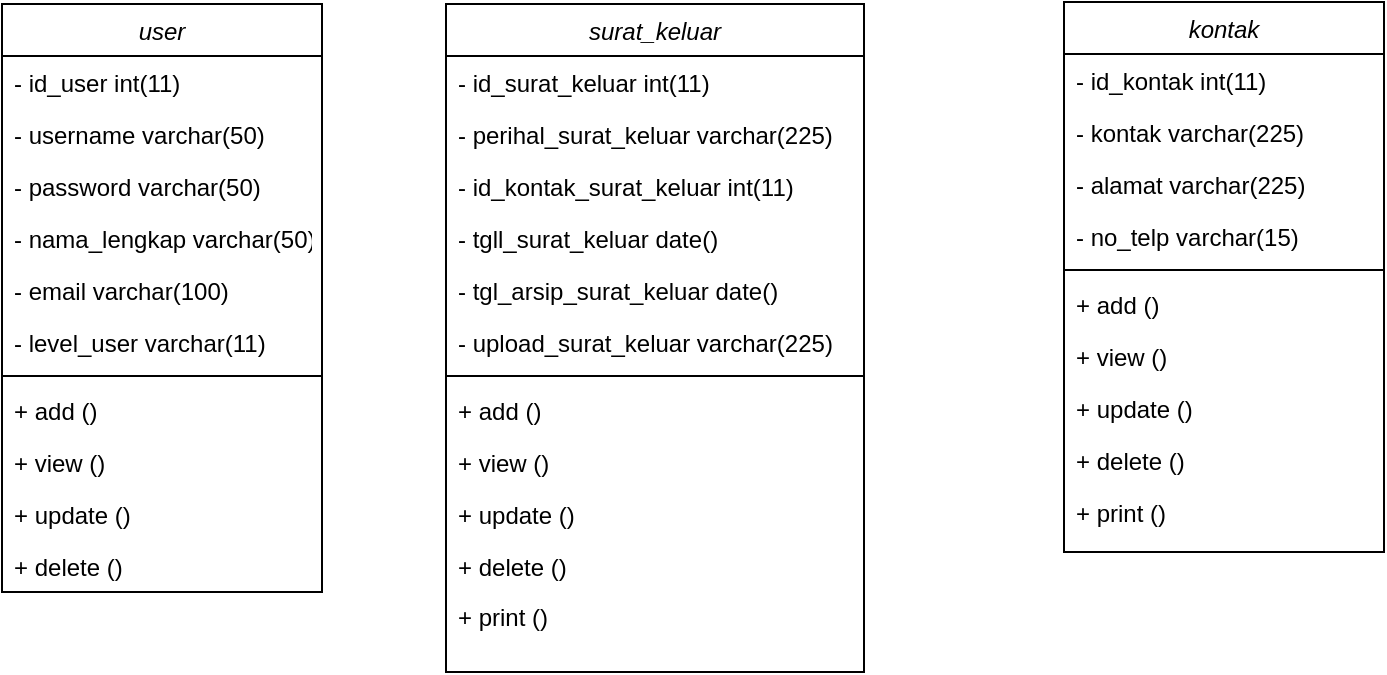 <mxfile version="22.0.8" type="github">
  <diagram id="C5RBs43oDa-KdzZeNtuy" name="Page-1">
    <mxGraphModel dx="1563" dy="756" grid="1" gridSize="10" guides="1" tooltips="1" connect="1" arrows="1" fold="1" page="1" pageScale="1" pageWidth="1169" pageHeight="827" math="0" shadow="0">
      <root>
        <mxCell id="WIyWlLk6GJQsqaUBKTNV-0" />
        <mxCell id="WIyWlLk6GJQsqaUBKTNV-1" parent="WIyWlLk6GJQsqaUBKTNV-0" />
        <mxCell id="7zTR-X2xP12r-fFkZYNF-0" value="user" style="swimlane;fontStyle=2;align=center;verticalAlign=top;childLayout=stackLayout;horizontal=1;startSize=26;horizontalStack=0;resizeParent=1;resizeLast=0;collapsible=1;marginBottom=0;rounded=0;shadow=0;strokeWidth=1;" vertex="1" parent="WIyWlLk6GJQsqaUBKTNV-1">
          <mxGeometry x="42" y="106" width="160" height="294" as="geometry">
            <mxRectangle x="230" y="140" width="160" height="26" as="alternateBounds" />
          </mxGeometry>
        </mxCell>
        <mxCell id="7zTR-X2xP12r-fFkZYNF-1" value="- id_user int(11)&#xa;" style="text;align=left;verticalAlign=top;spacingLeft=4;spacingRight=4;overflow=hidden;rotatable=0;points=[[0,0.5],[1,0.5]];portConstraint=eastwest;" vertex="1" parent="7zTR-X2xP12r-fFkZYNF-0">
          <mxGeometry y="26" width="160" height="26" as="geometry" />
        </mxCell>
        <mxCell id="7zTR-X2xP12r-fFkZYNF-2" value="- username varchar(50)" style="text;align=left;verticalAlign=top;spacingLeft=4;spacingRight=4;overflow=hidden;rotatable=0;points=[[0,0.5],[1,0.5]];portConstraint=eastwest;rounded=0;shadow=0;html=0;" vertex="1" parent="7zTR-X2xP12r-fFkZYNF-0">
          <mxGeometry y="52" width="160" height="26" as="geometry" />
        </mxCell>
        <mxCell id="7zTR-X2xP12r-fFkZYNF-3" value="- password varchar(50)" style="text;align=left;verticalAlign=top;spacingLeft=4;spacingRight=4;overflow=hidden;rotatable=0;points=[[0,0.5],[1,0.5]];portConstraint=eastwest;rounded=0;shadow=0;html=0;" vertex="1" parent="7zTR-X2xP12r-fFkZYNF-0">
          <mxGeometry y="78" width="160" height="26" as="geometry" />
        </mxCell>
        <mxCell id="7zTR-X2xP12r-fFkZYNF-6" value="- nama_lengkap varchar(50)" style="text;align=left;verticalAlign=top;spacingLeft=4;spacingRight=4;overflow=hidden;rotatable=0;points=[[0,0.5],[1,0.5]];portConstraint=eastwest;rounded=0;shadow=0;html=0;" vertex="1" parent="7zTR-X2xP12r-fFkZYNF-0">
          <mxGeometry y="104" width="160" height="26" as="geometry" />
        </mxCell>
        <mxCell id="7zTR-X2xP12r-fFkZYNF-7" value="- email varchar(100)" style="text;align=left;verticalAlign=top;spacingLeft=4;spacingRight=4;overflow=hidden;rotatable=0;points=[[0,0.5],[1,0.5]];portConstraint=eastwest;rounded=0;shadow=0;html=0;" vertex="1" parent="7zTR-X2xP12r-fFkZYNF-0">
          <mxGeometry y="130" width="160" height="26" as="geometry" />
        </mxCell>
        <mxCell id="7zTR-X2xP12r-fFkZYNF-8" value="- level_user varchar(11)" style="text;align=left;verticalAlign=top;spacingLeft=4;spacingRight=4;overflow=hidden;rotatable=0;points=[[0,0.5],[1,0.5]];portConstraint=eastwest;rounded=0;shadow=0;html=0;" vertex="1" parent="7zTR-X2xP12r-fFkZYNF-0">
          <mxGeometry y="156" width="160" height="26" as="geometry" />
        </mxCell>
        <mxCell id="7zTR-X2xP12r-fFkZYNF-4" value="" style="line;html=1;strokeWidth=1;align=left;verticalAlign=middle;spacingTop=-1;spacingLeft=3;spacingRight=3;rotatable=0;labelPosition=right;points=[];portConstraint=eastwest;" vertex="1" parent="7zTR-X2xP12r-fFkZYNF-0">
          <mxGeometry y="182" width="160" height="8" as="geometry" />
        </mxCell>
        <mxCell id="7zTR-X2xP12r-fFkZYNF-5" value="+ add ()&#xa;" style="text;align=left;verticalAlign=top;spacingLeft=4;spacingRight=4;overflow=hidden;rotatable=0;points=[[0,0.5],[1,0.5]];portConstraint=eastwest;" vertex="1" parent="7zTR-X2xP12r-fFkZYNF-0">
          <mxGeometry y="190" width="160" height="26" as="geometry" />
        </mxCell>
        <mxCell id="7zTR-X2xP12r-fFkZYNF-11" value="+ view ()&#xa;" style="text;align=left;verticalAlign=top;spacingLeft=4;spacingRight=4;overflow=hidden;rotatable=0;points=[[0,0.5],[1,0.5]];portConstraint=eastwest;" vertex="1" parent="7zTR-X2xP12r-fFkZYNF-0">
          <mxGeometry y="216" width="160" height="26" as="geometry" />
        </mxCell>
        <mxCell id="7zTR-X2xP12r-fFkZYNF-13" value="+ update ()&#xa;" style="text;align=left;verticalAlign=top;spacingLeft=4;spacingRight=4;overflow=hidden;rotatable=0;points=[[0,0.5],[1,0.5]];portConstraint=eastwest;" vertex="1" parent="7zTR-X2xP12r-fFkZYNF-0">
          <mxGeometry y="242" width="160" height="26" as="geometry" />
        </mxCell>
        <mxCell id="7zTR-X2xP12r-fFkZYNF-14" value="+ delete ()&#xa;" style="text;align=left;verticalAlign=top;spacingLeft=4;spacingRight=4;overflow=hidden;rotatable=0;points=[[0,0.5],[1,0.5]];portConstraint=eastwest;" vertex="1" parent="7zTR-X2xP12r-fFkZYNF-0">
          <mxGeometry y="268" width="160" height="26" as="geometry" />
        </mxCell>
        <mxCell id="7zTR-X2xP12r-fFkZYNF-39" value="surat_keluar" style="swimlane;fontStyle=2;align=center;verticalAlign=top;childLayout=stackLayout;horizontal=1;startSize=26;horizontalStack=0;resizeParent=1;resizeLast=0;collapsible=1;marginBottom=0;rounded=0;shadow=0;strokeWidth=1;" vertex="1" parent="WIyWlLk6GJQsqaUBKTNV-1">
          <mxGeometry x="264" y="106" width="209" height="334" as="geometry">
            <mxRectangle x="230" y="140" width="160" height="26" as="alternateBounds" />
          </mxGeometry>
        </mxCell>
        <mxCell id="7zTR-X2xP12r-fFkZYNF-40" value="- id_surat_keluar int(11)&#xa;" style="text;align=left;verticalAlign=top;spacingLeft=4;spacingRight=4;overflow=hidden;rotatable=0;points=[[0,0.5],[1,0.5]];portConstraint=eastwest;" vertex="1" parent="7zTR-X2xP12r-fFkZYNF-39">
          <mxGeometry y="26" width="209" height="26" as="geometry" />
        </mxCell>
        <mxCell id="7zTR-X2xP12r-fFkZYNF-41" value="- perihal_surat_keluar varchar(225)" style="text;align=left;verticalAlign=top;spacingLeft=4;spacingRight=4;overflow=hidden;rotatable=0;points=[[0,0.5],[1,0.5]];portConstraint=eastwest;rounded=0;shadow=0;html=0;" vertex="1" parent="7zTR-X2xP12r-fFkZYNF-39">
          <mxGeometry y="52" width="209" height="26" as="geometry" />
        </mxCell>
        <mxCell id="7zTR-X2xP12r-fFkZYNF-42" value="- id_kontak_surat_keluar int(11)" style="text;align=left;verticalAlign=top;spacingLeft=4;spacingRight=4;overflow=hidden;rotatable=0;points=[[0,0.5],[1,0.5]];portConstraint=eastwest;rounded=0;shadow=0;html=0;" vertex="1" parent="7zTR-X2xP12r-fFkZYNF-39">
          <mxGeometry y="78" width="209" height="26" as="geometry" />
        </mxCell>
        <mxCell id="7zTR-X2xP12r-fFkZYNF-43" value="- tgll_surat_keluar date()" style="text;align=left;verticalAlign=top;spacingLeft=4;spacingRight=4;overflow=hidden;rotatable=0;points=[[0,0.5],[1,0.5]];portConstraint=eastwest;rounded=0;shadow=0;html=0;" vertex="1" parent="7zTR-X2xP12r-fFkZYNF-39">
          <mxGeometry y="104" width="209" height="26" as="geometry" />
        </mxCell>
        <mxCell id="7zTR-X2xP12r-fFkZYNF-44" value="- tgl_arsip_surat_keluar date()" style="text;align=left;verticalAlign=top;spacingLeft=4;spacingRight=4;overflow=hidden;rotatable=0;points=[[0,0.5],[1,0.5]];portConstraint=eastwest;rounded=0;shadow=0;html=0;" vertex="1" parent="7zTR-X2xP12r-fFkZYNF-39">
          <mxGeometry y="130" width="209" height="26" as="geometry" />
        </mxCell>
        <mxCell id="7zTR-X2xP12r-fFkZYNF-45" value="- upload_surat_keluar varchar(225)" style="text;align=left;verticalAlign=top;spacingLeft=4;spacingRight=4;overflow=hidden;rotatable=0;points=[[0,0.5],[1,0.5]];portConstraint=eastwest;rounded=0;shadow=0;html=0;" vertex="1" parent="7zTR-X2xP12r-fFkZYNF-39">
          <mxGeometry y="156" width="209" height="26" as="geometry" />
        </mxCell>
        <mxCell id="7zTR-X2xP12r-fFkZYNF-46" value="" style="line;html=1;strokeWidth=1;align=left;verticalAlign=middle;spacingTop=-1;spacingLeft=3;spacingRight=3;rotatable=0;labelPosition=right;points=[];portConstraint=eastwest;" vertex="1" parent="7zTR-X2xP12r-fFkZYNF-39">
          <mxGeometry y="182" width="209" height="8" as="geometry" />
        </mxCell>
        <mxCell id="7zTR-X2xP12r-fFkZYNF-47" value="+ add ()&#xa;" style="text;align=left;verticalAlign=top;spacingLeft=4;spacingRight=4;overflow=hidden;rotatable=0;points=[[0,0.5],[1,0.5]];portConstraint=eastwest;" vertex="1" parent="7zTR-X2xP12r-fFkZYNF-39">
          <mxGeometry y="190" width="209" height="26" as="geometry" />
        </mxCell>
        <mxCell id="7zTR-X2xP12r-fFkZYNF-48" value="+ view ()&#xa;" style="text;align=left;verticalAlign=top;spacingLeft=4;spacingRight=4;overflow=hidden;rotatable=0;points=[[0,0.5],[1,0.5]];portConstraint=eastwest;" vertex="1" parent="7zTR-X2xP12r-fFkZYNF-39">
          <mxGeometry y="216" width="209" height="26" as="geometry" />
        </mxCell>
        <mxCell id="7zTR-X2xP12r-fFkZYNF-49" value="+ update ()&#xa;" style="text;align=left;verticalAlign=top;spacingLeft=4;spacingRight=4;overflow=hidden;rotatable=0;points=[[0,0.5],[1,0.5]];portConstraint=eastwest;" vertex="1" parent="7zTR-X2xP12r-fFkZYNF-39">
          <mxGeometry y="242" width="209" height="26" as="geometry" />
        </mxCell>
        <mxCell id="7zTR-X2xP12r-fFkZYNF-50" value="+ delete ()&#xa;" style="text;align=left;verticalAlign=top;spacingLeft=4;spacingRight=4;overflow=hidden;rotatable=0;points=[[0,0.5],[1,0.5]];portConstraint=eastwest;" vertex="1" parent="WIyWlLk6GJQsqaUBKTNV-1">
          <mxGeometry x="264" y="374" width="209" height="26" as="geometry" />
        </mxCell>
        <mxCell id="7zTR-X2xP12r-fFkZYNF-52" value="+ print ()&#xa;" style="text;align=left;verticalAlign=top;spacingLeft=4;spacingRight=4;overflow=hidden;rotatable=0;points=[[0,0.5],[1,0.5]];portConstraint=eastwest;" vertex="1" parent="WIyWlLk6GJQsqaUBKTNV-1">
          <mxGeometry x="264" y="399" width="209" height="26" as="geometry" />
        </mxCell>
        <mxCell id="7zTR-X2xP12r-fFkZYNF-53" value="kontak" style="swimlane;fontStyle=2;align=center;verticalAlign=top;childLayout=stackLayout;horizontal=1;startSize=26;horizontalStack=0;resizeParent=1;resizeLast=0;collapsible=1;marginBottom=0;rounded=0;shadow=0;strokeWidth=1;" vertex="1" parent="WIyWlLk6GJQsqaUBKTNV-1">
          <mxGeometry x="573" y="105" width="160" height="275" as="geometry">
            <mxRectangle x="230" y="140" width="160" height="26" as="alternateBounds" />
          </mxGeometry>
        </mxCell>
        <mxCell id="7zTR-X2xP12r-fFkZYNF-54" value="- id_kontak int(11)&#xa;" style="text;align=left;verticalAlign=top;spacingLeft=4;spacingRight=4;overflow=hidden;rotatable=0;points=[[0,0.5],[1,0.5]];portConstraint=eastwest;" vertex="1" parent="7zTR-X2xP12r-fFkZYNF-53">
          <mxGeometry y="26" width="160" height="26" as="geometry" />
        </mxCell>
        <mxCell id="7zTR-X2xP12r-fFkZYNF-55" value="- kontak varchar(225)" style="text;align=left;verticalAlign=top;spacingLeft=4;spacingRight=4;overflow=hidden;rotatable=0;points=[[0,0.5],[1,0.5]];portConstraint=eastwest;rounded=0;shadow=0;html=0;" vertex="1" parent="7zTR-X2xP12r-fFkZYNF-53">
          <mxGeometry y="52" width="160" height="26" as="geometry" />
        </mxCell>
        <mxCell id="7zTR-X2xP12r-fFkZYNF-56" value="- alamat varchar(225)" style="text;align=left;verticalAlign=top;spacingLeft=4;spacingRight=4;overflow=hidden;rotatable=0;points=[[0,0.5],[1,0.5]];portConstraint=eastwest;rounded=0;shadow=0;html=0;" vertex="1" parent="7zTR-X2xP12r-fFkZYNF-53">
          <mxGeometry y="78" width="160" height="26" as="geometry" />
        </mxCell>
        <mxCell id="7zTR-X2xP12r-fFkZYNF-57" value="- no_telp varchar(15)" style="text;align=left;verticalAlign=top;spacingLeft=4;spacingRight=4;overflow=hidden;rotatable=0;points=[[0,0.5],[1,0.5]];portConstraint=eastwest;rounded=0;shadow=0;html=0;" vertex="1" parent="7zTR-X2xP12r-fFkZYNF-53">
          <mxGeometry y="104" width="160" height="26" as="geometry" />
        </mxCell>
        <mxCell id="7zTR-X2xP12r-fFkZYNF-60" value="" style="line;html=1;strokeWidth=1;align=left;verticalAlign=middle;spacingTop=-1;spacingLeft=3;spacingRight=3;rotatable=0;labelPosition=right;points=[];portConstraint=eastwest;" vertex="1" parent="7zTR-X2xP12r-fFkZYNF-53">
          <mxGeometry y="130" width="160" height="8" as="geometry" />
        </mxCell>
        <mxCell id="7zTR-X2xP12r-fFkZYNF-61" value="+ add ()&#xa;" style="text;align=left;verticalAlign=top;spacingLeft=4;spacingRight=4;overflow=hidden;rotatable=0;points=[[0,0.5],[1,0.5]];portConstraint=eastwest;" vertex="1" parent="7zTR-X2xP12r-fFkZYNF-53">
          <mxGeometry y="138" width="160" height="26" as="geometry" />
        </mxCell>
        <mxCell id="7zTR-X2xP12r-fFkZYNF-62" value="+ view ()&#xa;" style="text;align=left;verticalAlign=top;spacingLeft=4;spacingRight=4;overflow=hidden;rotatable=0;points=[[0,0.5],[1,0.5]];portConstraint=eastwest;" vertex="1" parent="7zTR-X2xP12r-fFkZYNF-53">
          <mxGeometry y="164" width="160" height="26" as="geometry" />
        </mxCell>
        <mxCell id="7zTR-X2xP12r-fFkZYNF-63" value="+ update ()&#xa;" style="text;align=left;verticalAlign=top;spacingLeft=4;spacingRight=4;overflow=hidden;rotatable=0;points=[[0,0.5],[1,0.5]];portConstraint=eastwest;" vertex="1" parent="7zTR-X2xP12r-fFkZYNF-53">
          <mxGeometry y="190" width="160" height="26" as="geometry" />
        </mxCell>
        <mxCell id="7zTR-X2xP12r-fFkZYNF-64" value="+ delete ()&#xa;" style="text;align=left;verticalAlign=top;spacingLeft=4;spacingRight=4;overflow=hidden;rotatable=0;points=[[0,0.5],[1,0.5]];portConstraint=eastwest;" vertex="1" parent="7zTR-X2xP12r-fFkZYNF-53">
          <mxGeometry y="216" width="160" height="26" as="geometry" />
        </mxCell>
        <mxCell id="7zTR-X2xP12r-fFkZYNF-66" value="+ print ()&#xa;" style="text;align=left;verticalAlign=top;spacingLeft=4;spacingRight=4;overflow=hidden;rotatable=0;points=[[0,0.5],[1,0.5]];portConstraint=eastwest;" vertex="1" parent="7zTR-X2xP12r-fFkZYNF-53">
          <mxGeometry y="242" width="160" height="26" as="geometry" />
        </mxCell>
      </root>
    </mxGraphModel>
  </diagram>
</mxfile>
